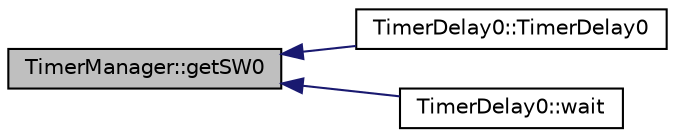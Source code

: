 digraph G
{
  edge [fontname="Helvetica",fontsize="10",labelfontname="Helvetica",labelfontsize="10"];
  node [fontname="Helvetica",fontsize="10",shape=record];
  rankdir=LR;
  Node1 [label="TimerManager::getSW0",height=0.2,width=0.4,color="black", fillcolor="grey75", style="filled" fontcolor="black"];
  Node1 -> Node2 [dir=back,color="midnightblue",fontsize="10",style="solid",fontname="Helvetica"];
  Node2 [label="TimerDelay0::TimerDelay0",height=0.2,width=0.4,color="black", fillcolor="white", style="filled",URL="$class_timer_delay0.html#a78ff884bc3c6b1565a5b6bba26607a87"];
  Node1 -> Node3 [dir=back,color="midnightblue",fontsize="10",style="solid",fontname="Helvetica"];
  Node3 [label="TimerDelay0::wait",height=0.2,width=0.4,color="black", fillcolor="white", style="filled",URL="$class_timer_delay0.html#a47e9a86fe4ca3f3fe98e9b91f92c9255"];
}
